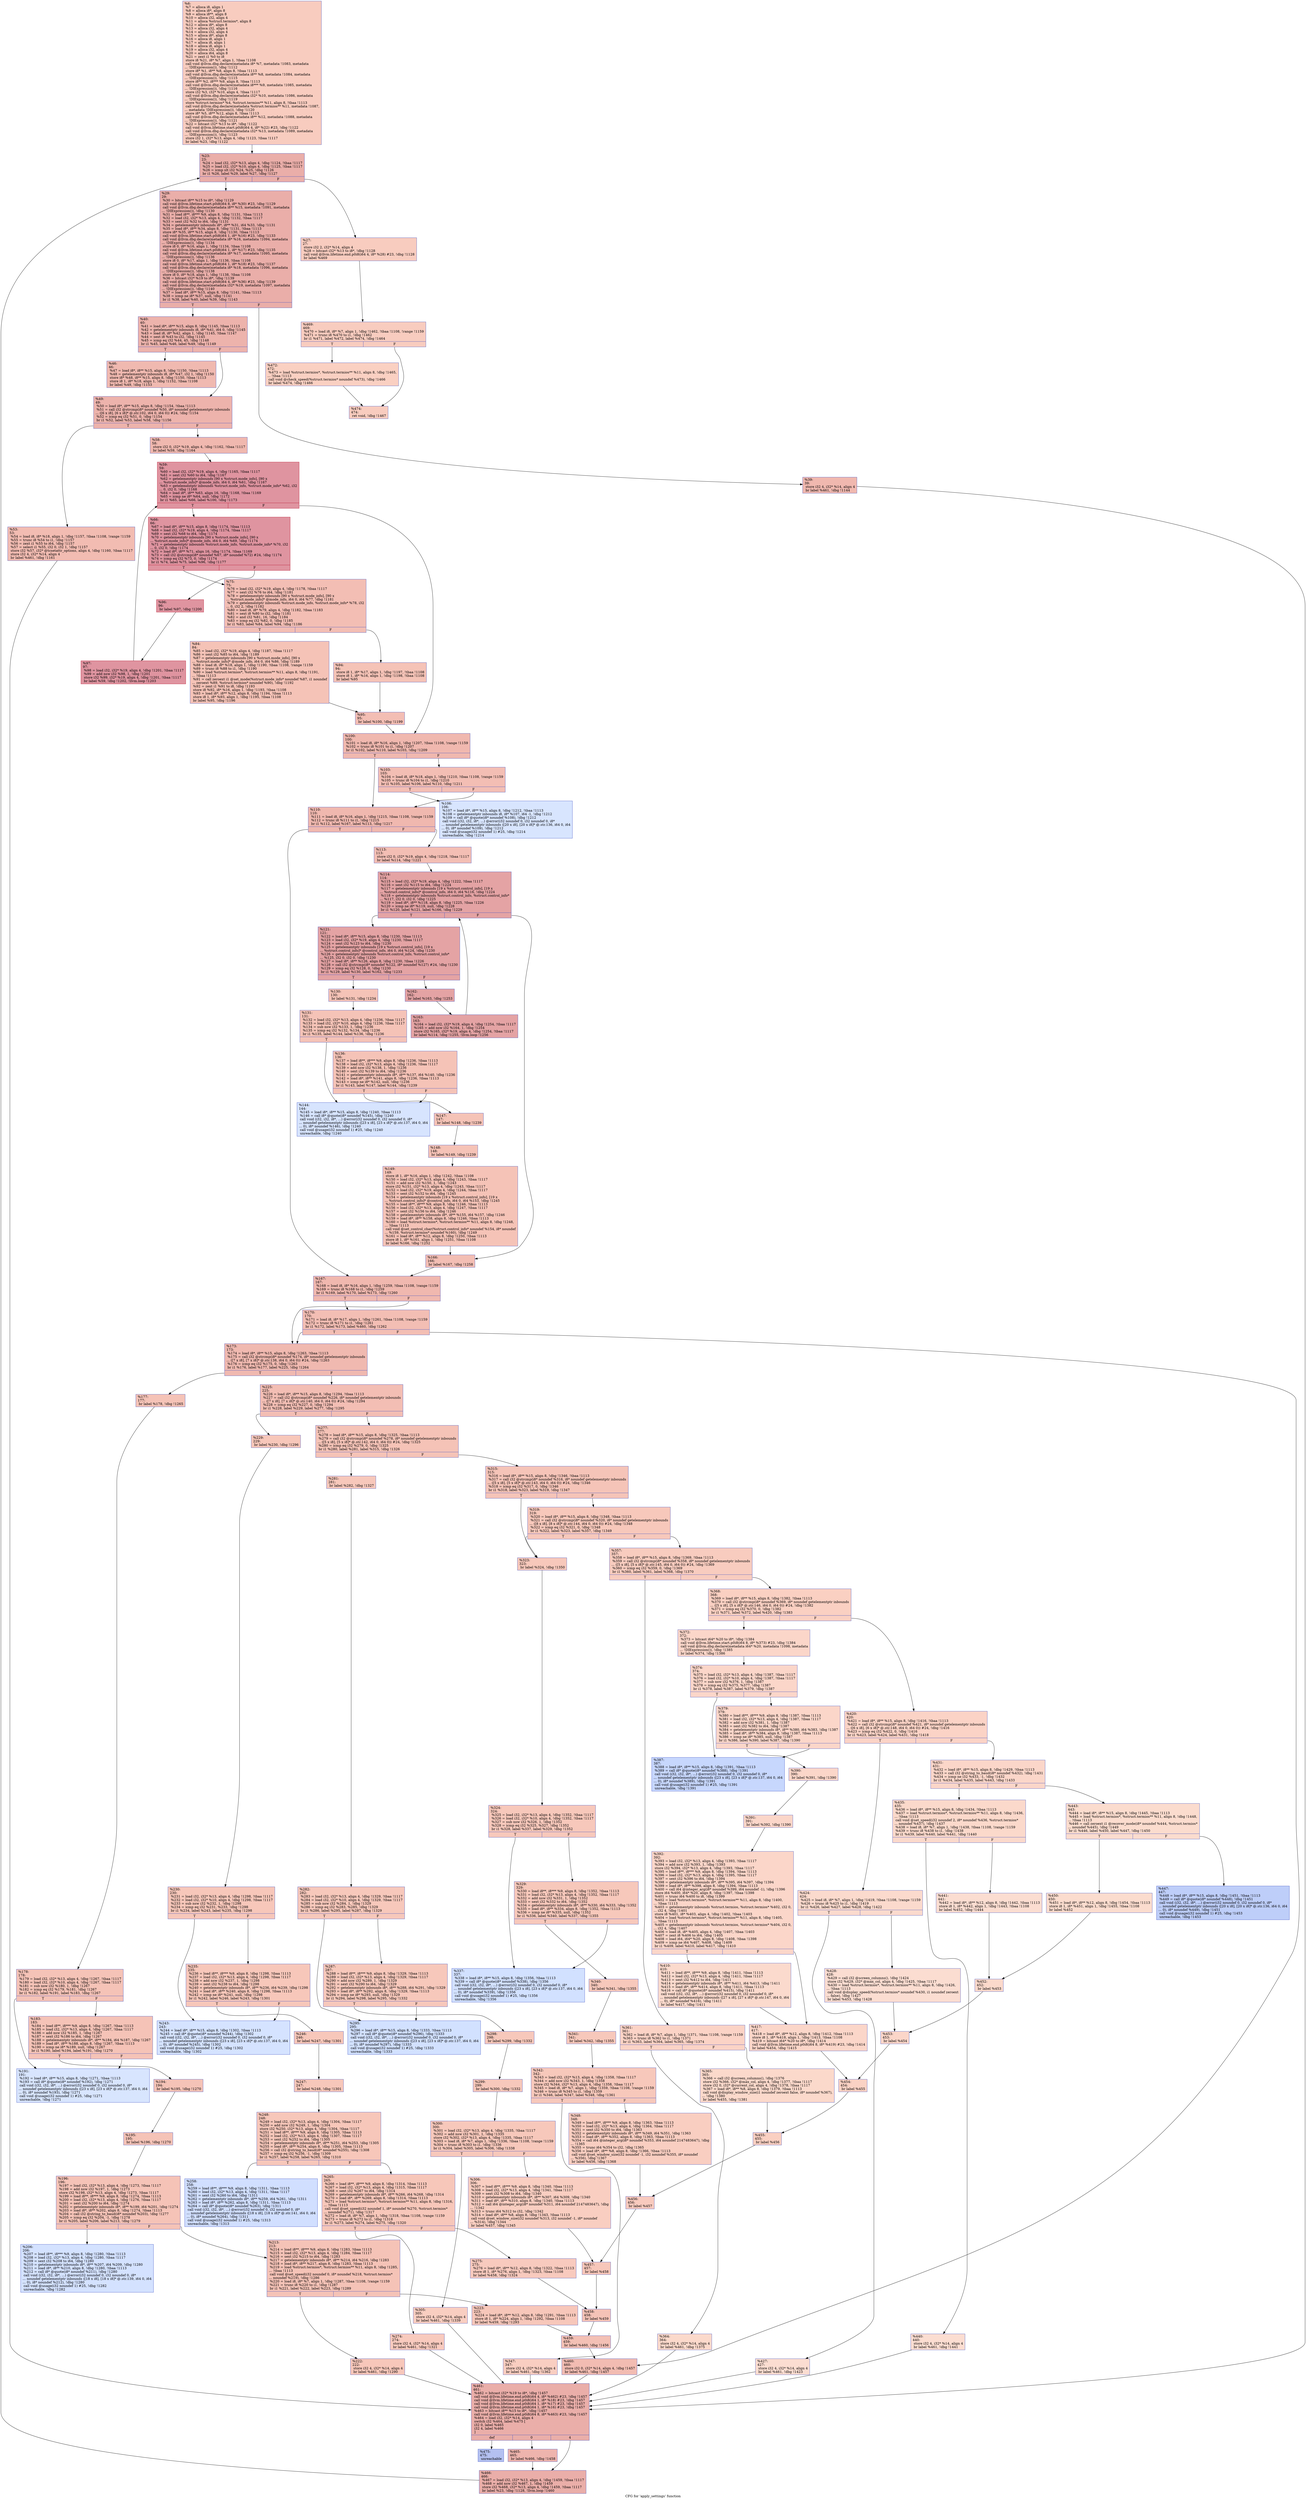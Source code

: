 digraph "CFG for 'apply_settings' function" {
	label="CFG for 'apply_settings' function";

	Node0x1651190 [shape=record,color="#3d50c3ff", style=filled, fillcolor="#f08b6e70",label="{%6:\l  %7 = alloca i8, align 1\l  %8 = alloca i8*, align 8\l  %9 = alloca i8**, align 8\l  %10 = alloca i32, align 4\l  %11 = alloca %struct.termios*, align 8\l  %12 = alloca i8*, align 8\l  %13 = alloca i32, align 4\l  %14 = alloca i32, align 4\l  %15 = alloca i8*, align 8\l  %16 = alloca i8, align 1\l  %17 = alloca i8, align 1\l  %18 = alloca i8, align 1\l  %19 = alloca i32, align 4\l  %20 = alloca i64, align 8\l  %21 = zext i1 %0 to i8\l  store i8 %21, i8* %7, align 1, !tbaa !1108\l  call void @llvm.dbg.declare(metadata i8* %7, metadata !1083, metadata\l... !DIExpression()), !dbg !1112\l  store i8* %1, i8** %8, align 8, !tbaa !1113\l  call void @llvm.dbg.declare(metadata i8** %8, metadata !1084, metadata\l... !DIExpression()), !dbg !1115\l  store i8** %2, i8*** %9, align 8, !tbaa !1113\l  call void @llvm.dbg.declare(metadata i8*** %9, metadata !1085, metadata\l... !DIExpression()), !dbg !1116\l  store i32 %3, i32* %10, align 4, !tbaa !1117\l  call void @llvm.dbg.declare(metadata i32* %10, metadata !1086, metadata\l... !DIExpression()), !dbg !1119\l  store %struct.termios* %4, %struct.termios** %11, align 8, !tbaa !1113\l  call void @llvm.dbg.declare(metadata %struct.termios** %11, metadata !1087,\l... metadata !DIExpression()), !dbg !1120\l  store i8* %5, i8** %12, align 8, !tbaa !1113\l  call void @llvm.dbg.declare(metadata i8** %12, metadata !1088, metadata\l... !DIExpression()), !dbg !1121\l  %22 = bitcast i32* %13 to i8*, !dbg !1122\l  call void @llvm.lifetime.start.p0i8(i64 4, i8* %22) #23, !dbg !1122\l  call void @llvm.dbg.declare(metadata i32* %13, metadata !1089, metadata\l... !DIExpression()), !dbg !1123\l  store i32 1, i32* %13, align 4, !dbg !1123, !tbaa !1117\l  br label %23, !dbg !1122\l}"];
	Node0x1651190 -> Node0x1635da0;
	Node0x1635da0 [shape=record,color="#3d50c3ff", style=filled, fillcolor="#d0473d70",label="{%23:\l23:                                               \l  %24 = load i32, i32* %13, align 4, !dbg !1124, !tbaa !1117\l  %25 = load i32, i32* %10, align 4, !dbg !1125, !tbaa !1117\l  %26 = icmp slt i32 %24, %25, !dbg !1126\l  br i1 %26, label %29, label %27, !dbg !1127\l|{<s0>T|<s1>F}}"];
	Node0x1635da0:s0 -> Node0x1635e40;
	Node0x1635da0:s1 -> Node0x1635df0;
	Node0x1635df0 [shape=record,color="#3d50c3ff", style=filled, fillcolor="#f08b6e70",label="{%27:\l27:                                               \l  store i32 2, i32* %14, align 4\l  %28 = bitcast i32* %13 to i8*, !dbg !1128\l  call void @llvm.lifetime.end.p0i8(i64 4, i8* %28) #23, !dbg !1128\l  br label %469\l}"];
	Node0x1635df0 -> Node0x1656600;
	Node0x1635e40 [shape=record,color="#3d50c3ff", style=filled, fillcolor="#d0473d70",label="{%29:\l29:                                               \l  %30 = bitcast i8** %15 to i8*, !dbg !1129\l  call void @llvm.lifetime.start.p0i8(i64 8, i8* %30) #23, !dbg !1129\l  call void @llvm.dbg.declare(metadata i8** %15, metadata !1091, metadata\l... !DIExpression()), !dbg !1130\l  %31 = load i8**, i8*** %9, align 8, !dbg !1131, !tbaa !1113\l  %32 = load i32, i32* %13, align 4, !dbg !1132, !tbaa !1117\l  %33 = sext i32 %32 to i64, !dbg !1131\l  %34 = getelementptr inbounds i8*, i8** %31, i64 %33, !dbg !1131\l  %35 = load i8*, i8** %34, align 8, !dbg !1131, !tbaa !1113\l  store i8* %35, i8** %15, align 8, !dbg !1130, !tbaa !1113\l  call void @llvm.lifetime.start.p0i8(i64 1, i8* %16) #23, !dbg !1133\l  call void @llvm.dbg.declare(metadata i8* %16, metadata !1094, metadata\l... !DIExpression()), !dbg !1134\l  store i8 0, i8* %16, align 1, !dbg !1134, !tbaa !1108\l  call void @llvm.lifetime.start.p0i8(i64 1, i8* %17) #23, !dbg !1135\l  call void @llvm.dbg.declare(metadata i8* %17, metadata !1095, metadata\l... !DIExpression()), !dbg !1136\l  store i8 0, i8* %17, align 1, !dbg !1136, !tbaa !1108\l  call void @llvm.lifetime.start.p0i8(i64 1, i8* %18) #23, !dbg !1137\l  call void @llvm.dbg.declare(metadata i8* %18, metadata !1096, metadata\l... !DIExpression()), !dbg !1138\l  store i8 0, i8* %18, align 1, !dbg !1138, !tbaa !1108\l  %36 = bitcast i32* %19 to i8*, !dbg !1139\l  call void @llvm.lifetime.start.p0i8(i64 4, i8* %36) #23, !dbg !1139\l  call void @llvm.dbg.declare(metadata i32* %19, metadata !1097, metadata\l... !DIExpression()), !dbg !1140\l  %37 = load i8*, i8** %15, align 8, !dbg !1141, !tbaa !1113\l  %38 = icmp ne i8* %37, null, !dbg !1141\l  br i1 %38, label %40, label %39, !dbg !1143\l|{<s0>T|<s1>F}}"];
	Node0x1635e40:s0 -> Node0x1635ee0;
	Node0x1635e40:s1 -> Node0x1635e90;
	Node0x1635e90 [shape=record,color="#3d50c3ff", style=filled, fillcolor="#dc5d4a70",label="{%39:\l39:                                               \l  store i32 4, i32* %14, align 4\l  br label %461, !dbg !1144\l}"];
	Node0x1635e90 -> Node0x1656510;
	Node0x1635ee0 [shape=record,color="#3d50c3ff", style=filled, fillcolor="#d6524470",label="{%40:\l40:                                               \l  %41 = load i8*, i8** %15, align 8, !dbg !1145, !tbaa !1113\l  %42 = getelementptr inbounds i8, i8* %41, i64 0, !dbg !1145\l  %43 = load i8, i8* %42, align 1, !dbg !1145, !tbaa !1147\l  %44 = sext i8 %43 to i32, !dbg !1145\l  %45 = icmp eq i32 %44, 45, !dbg !1148\l  br i1 %45, label %46, label %49, !dbg !1149\l|{<s0>T|<s1>F}}"];
	Node0x1635ee0:s0 -> Node0x1635f30;
	Node0x1635ee0:s1 -> Node0x1635f80;
	Node0x1635f30 [shape=record,color="#3d50c3ff", style=filled, fillcolor="#de614d70",label="{%46:\l46:                                               \l  %47 = load i8*, i8** %15, align 8, !dbg !1150, !tbaa !1113\l  %48 = getelementptr inbounds i8, i8* %47, i32 1, !dbg !1150\l  store i8* %48, i8** %15, align 8, !dbg !1150, !tbaa !1113\l  store i8 1, i8* %18, align 1, !dbg !1152, !tbaa !1108\l  br label %49, !dbg !1153\l}"];
	Node0x1635f30 -> Node0x1635f80;
	Node0x1635f80 [shape=record,color="#3d50c3ff", style=filled, fillcolor="#d6524470",label="{%49:\l49:                                               \l  %50 = load i8*, i8** %15, align 8, !dbg !1154, !tbaa !1113\l  %51 = call i32 @strcmp(i8* noundef %50, i8* noundef getelementptr inbounds\l... ([6 x i8], [6 x i8]* @.str.102, i64 0, i64 0)) #24, !dbg !1154\l  %52 = icmp eq i32 %51, 0, !dbg !1154\l  br i1 %52, label %53, label %58, !dbg !1156\l|{<s0>T|<s1>F}}"];
	Node0x1635f80:s0 -> Node0x1635fd0;
	Node0x1635f80:s1 -> Node0x1636020;
	Node0x1635fd0 [shape=record,color="#3d50c3ff", style=filled, fillcolor="#e1675170",label="{%53:\l53:                                               \l  %54 = load i8, i8* %18, align 1, !dbg !1157, !tbaa !1108, !range !1159\l  %55 = trunc i8 %54 to i1, !dbg !1157\l  %56 = zext i1 %55 to i64, !dbg !1157\l  %57 = select i1 %55, i32 0, i32 1, !dbg !1157\l  store i32 %57, i32* @tcsetattr_options, align 4, !dbg !1160, !tbaa !1117\l  store i32 4, i32* %14, align 4\l  br label %461, !dbg !1161\l}"];
	Node0x1635fd0 -> Node0x1656510;
	Node0x1636020 [shape=record,color="#3d50c3ff", style=filled, fillcolor="#dc5d4a70",label="{%58:\l58:                                               \l  store i32 0, i32* %19, align 4, !dbg !1162, !tbaa !1117\l  br label %59, !dbg !1164\l}"];
	Node0x1636020 -> Node0x1636070;
	Node0x1636070 [shape=record,color="#b70d28ff", style=filled, fillcolor="#b70d2870",label="{%59:\l59:                                               \l  %60 = load i32, i32* %19, align 4, !dbg !1165, !tbaa !1117\l  %61 = sext i32 %60 to i64, !dbg !1167\l  %62 = getelementptr inbounds [90 x %struct.mode_info], [90 x\l... %struct.mode_info]* @mode_info, i64 0, i64 %61, !dbg !1167\l  %63 = getelementptr inbounds %struct.mode_info, %struct.mode_info* %62, i32\l... 0, i32 0, !dbg !1168\l  %64 = load i8*, i8** %63, align 16, !dbg !1168, !tbaa !1169\l  %65 = icmp ne i8* %64, null, !dbg !1172\l  br i1 %65, label %66, label %100, !dbg !1173\l|{<s0>T|<s1>F}}"];
	Node0x1636070:s0 -> Node0x16360c0;
	Node0x1636070:s1 -> Node0x16362f0;
	Node0x16360c0 [shape=record,color="#b70d28ff", style=filled, fillcolor="#b70d2870",label="{%66:\l66:                                               \l  %67 = load i8*, i8** %15, align 8, !dbg !1174, !tbaa !1113\l  %68 = load i32, i32* %19, align 4, !dbg !1174, !tbaa !1117\l  %69 = sext i32 %68 to i64, !dbg !1174\l  %70 = getelementptr inbounds [90 x %struct.mode_info], [90 x\l... %struct.mode_info]* @mode_info, i64 0, i64 %69, !dbg !1174\l  %71 = getelementptr inbounds %struct.mode_info, %struct.mode_info* %70, i32\l... 0, i32 0, !dbg !1174\l  %72 = load i8*, i8** %71, align 16, !dbg !1174, !tbaa !1169\l  %73 = call i32 @strcmp(i8* noundef %67, i8* noundef %72) #24, !dbg !1174\l  %74 = icmp eq i32 %73, 0, !dbg !1174\l  br i1 %74, label %75, label %96, !dbg !1177\l|{<s0>T|<s1>F}}"];
	Node0x16360c0:s0 -> Node0x1636110;
	Node0x16360c0:s1 -> Node0x1636250;
	Node0x1636110 [shape=record,color="#3d50c3ff", style=filled, fillcolor="#e36c5570",label="{%75:\l75:                                               \l  %76 = load i32, i32* %19, align 4, !dbg !1178, !tbaa !1117\l  %77 = sext i32 %76 to i64, !dbg !1181\l  %78 = getelementptr inbounds [90 x %struct.mode_info], [90 x\l... %struct.mode_info]* @mode_info, i64 0, i64 %77, !dbg !1181\l  %79 = getelementptr inbounds %struct.mode_info, %struct.mode_info* %78, i32\l... 0, i32 2, !dbg !1182\l  %80 = load i8, i8* %79, align 4, !dbg !1182, !tbaa !1183\l  %81 = sext i8 %80 to i32, !dbg !1181\l  %82 = and i32 %81, 16, !dbg !1184\l  %83 = icmp eq i32 %82, 0, !dbg !1185\l  br i1 %83, label %84, label %94, !dbg !1186\l|{<s0>T|<s1>F}}"];
	Node0x1636110:s0 -> Node0x1636160;
	Node0x1636110:s1 -> Node0x16361b0;
	Node0x1636160 [shape=record,color="#3d50c3ff", style=filled, fillcolor="#e8765c70",label="{%84:\l84:                                               \l  %85 = load i32, i32* %19, align 4, !dbg !1187, !tbaa !1117\l  %86 = sext i32 %85 to i64, !dbg !1189\l  %87 = getelementptr inbounds [90 x %struct.mode_info], [90 x\l... %struct.mode_info]* @mode_info, i64 0, i64 %86, !dbg !1189\l  %88 = load i8, i8* %18, align 1, !dbg !1190, !tbaa !1108, !range !1159\l  %89 = trunc i8 %88 to i1, !dbg !1190\l  %90 = load %struct.termios*, %struct.termios** %11, align 8, !dbg !1191,\l... !tbaa !1113\l  %91 = call zeroext i1 @set_mode(%struct.mode_info* noundef %87, i1 noundef\l... zeroext %89, %struct.termios* noundef %90), !dbg !1192\l  %92 = zext i1 %91 to i8, !dbg !1193\l  store i8 %92, i8* %16, align 1, !dbg !1193, !tbaa !1108\l  %93 = load i8*, i8** %12, align 8, !dbg !1194, !tbaa !1113\l  store i8 1, i8* %93, align 1, !dbg !1195, !tbaa !1108\l  br label %95, !dbg !1196\l}"];
	Node0x1636160 -> Node0x1636200;
	Node0x16361b0 [shape=record,color="#3d50c3ff", style=filled, fillcolor="#e8765c70",label="{%94:\l94:                                               \l  store i8 1, i8* %17, align 1, !dbg !1197, !tbaa !1108\l  store i8 1, i8* %16, align 1, !dbg !1198, !tbaa !1108\l  br label %95\l}"];
	Node0x16361b0 -> Node0x1636200;
	Node0x1636200 [shape=record,color="#3d50c3ff", style=filled, fillcolor="#e36c5570",label="{%95:\l95:                                               \l  br label %100, !dbg !1199\l}"];
	Node0x1636200 -> Node0x16362f0;
	Node0x1636250 [shape=record,color="#b70d28ff", style=filled, fillcolor="#b70d2870",label="{%96:\l96:                                               \l  br label %97, !dbg !1200\l}"];
	Node0x1636250 -> Node0x16362a0;
	Node0x16362a0 [shape=record,color="#b70d28ff", style=filled, fillcolor="#b70d2870",label="{%97:\l97:                                               \l  %98 = load i32, i32* %19, align 4, !dbg !1201, !tbaa !1117\l  %99 = add nsw i32 %98, 1, !dbg !1201\l  store i32 %99, i32* %19, align 4, !dbg !1201, !tbaa !1117\l  br label %59, !dbg !1202, !llvm.loop !1203\l}"];
	Node0x16362a0 -> Node0x1636070;
	Node0x16362f0 [shape=record,color="#3d50c3ff", style=filled, fillcolor="#dc5d4a70",label="{%100:\l100:                                              \l  %101 = load i8, i8* %16, align 1, !dbg !1207, !tbaa !1108, !range !1159\l  %102 = trunc i8 %101 to i1, !dbg !1207\l  br i1 %102, label %110, label %103, !dbg !1209\l|{<s0>T|<s1>F}}"];
	Node0x16362f0:s0 -> Node0x16363e0;
	Node0x16362f0:s1 -> Node0x1636340;
	Node0x1636340 [shape=record,color="#3d50c3ff", style=filled, fillcolor="#e36c5570",label="{%103:\l103:                                              \l  %104 = load i8, i8* %18, align 1, !dbg !1210, !tbaa !1108, !range !1159\l  %105 = trunc i8 %104 to i1, !dbg !1210\l  br i1 %105, label %106, label %110, !dbg !1211\l|{<s0>T|<s1>F}}"];
	Node0x1636340:s0 -> Node0x1636390;
	Node0x1636340:s1 -> Node0x16363e0;
	Node0x1636390 [shape=record,color="#3d50c3ff", style=filled, fillcolor="#a7c5fe70",label="{%106:\l106:                                              \l  %107 = load i8*, i8** %15, align 8, !dbg !1212, !tbaa !1113\l  %108 = getelementptr inbounds i8, i8* %107, i64 -1, !dbg !1212\l  %109 = call i8* @quote(i8* noundef %108), !dbg !1212\l  call void (i32, i32, i8*, ...) @error(i32 noundef 0, i32 noundef 0, i8*\l... noundef getelementptr inbounds ([20 x i8], [20 x i8]* @.str.136, i64 0, i64\l... 0), i8* noundef %109), !dbg !1212\l  call void @usage(i32 noundef 1) #25, !dbg !1214\l  unreachable, !dbg !1214\l}"];
	Node0x16363e0 [shape=record,color="#3d50c3ff", style=filled, fillcolor="#dc5d4a70",label="{%110:\l110:                                              \l  %111 = load i8, i8* %16, align 1, !dbg !1215, !tbaa !1108, !range !1159\l  %112 = trunc i8 %111 to i1, !dbg !1215\l  br i1 %112, label %167, label %113, !dbg !1217\l|{<s0>T|<s1>F}}"];
	Node0x16363e0:s0 -> Node0x1636840;
	Node0x16363e0:s1 -> Node0x1636430;
	Node0x1636430 [shape=record,color="#3d50c3ff", style=filled, fillcolor="#e36c5570",label="{%113:\l113:                                              \l  store i32 0, i32* %19, align 4, !dbg !1218, !tbaa !1117\l  br label %114, !dbg !1221\l}"];
	Node0x1636430 -> Node0x1636480;
	Node0x1636480 [shape=record,color="#3d50c3ff", style=filled, fillcolor="#c32e3170",label="{%114:\l114:                                              \l  %115 = load i32, i32* %19, align 4, !dbg !1222, !tbaa !1117\l  %116 = sext i32 %115 to i64, !dbg !1224\l  %117 = getelementptr inbounds [19 x %struct.control_info], [19 x\l... %struct.control_info]* @control_info, i64 0, i64 %116, !dbg !1224\l  %118 = getelementptr inbounds %struct.control_info, %struct.control_info*\l... %117, i32 0, i32 0, !dbg !1225\l  %119 = load i8*, i8** %118, align 8, !dbg !1225, !tbaa !1226\l  %120 = icmp ne i8* %119, null, !dbg !1228\l  br i1 %120, label %121, label %166, !dbg !1229\l|{<s0>T|<s1>F}}"];
	Node0x1636480:s0 -> Node0x16364d0;
	Node0x1636480:s1 -> Node0x16367f0;
	Node0x16364d0 [shape=record,color="#3d50c3ff", style=filled, fillcolor="#c32e3170",label="{%121:\l121:                                              \l  %122 = load i8*, i8** %15, align 8, !dbg !1230, !tbaa !1113\l  %123 = load i32, i32* %19, align 4, !dbg !1230, !tbaa !1117\l  %124 = sext i32 %123 to i64, !dbg !1230\l  %125 = getelementptr inbounds [19 x %struct.control_info], [19 x\l... %struct.control_info]* @control_info, i64 0, i64 %124, !dbg !1230\l  %126 = getelementptr inbounds %struct.control_info, %struct.control_info*\l... %125, i32 0, i32 0, !dbg !1230\l  %127 = load i8*, i8** %126, align 8, !dbg !1230, !tbaa !1226\l  %128 = call i32 @strcmp(i8* noundef %122, i8* noundef %127) #24, !dbg !1230\l  %129 = icmp eq i32 %128, 0, !dbg !1230\l  br i1 %129, label %130, label %162, !dbg !1233\l|{<s0>T|<s1>F}}"];
	Node0x16364d0:s0 -> Node0x1636520;
	Node0x16364d0:s1 -> Node0x1636750;
	Node0x1636520 [shape=record,color="#3d50c3ff", style=filled, fillcolor="#e8765c70",label="{%130:\l130:                                              \l  br label %131, !dbg !1234\l}"];
	Node0x1636520 -> Node0x1636570;
	Node0x1636570 [shape=record,color="#3d50c3ff", style=filled, fillcolor="#e8765c70",label="{%131:\l131:                                              \l  %132 = load i32, i32* %13, align 4, !dbg !1236, !tbaa !1117\l  %133 = load i32, i32* %10, align 4, !dbg !1236, !tbaa !1117\l  %134 = sub nsw i32 %133, 1, !dbg !1236\l  %135 = icmp eq i32 %132, %134, !dbg !1236\l  br i1 %135, label %144, label %136, !dbg !1236\l|{<s0>T|<s1>F}}"];
	Node0x1636570:s0 -> Node0x1636610;
	Node0x1636570:s1 -> Node0x16365c0;
	Node0x16365c0 [shape=record,color="#3d50c3ff", style=filled, fillcolor="#e8765c70",label="{%136:\l136:                                              \l  %137 = load i8**, i8*** %9, align 8, !dbg !1236, !tbaa !1113\l  %138 = load i32, i32* %13, align 4, !dbg !1236, !tbaa !1117\l  %139 = add nsw i32 %138, 1, !dbg !1236\l  %140 = sext i32 %139 to i64, !dbg !1236\l  %141 = getelementptr inbounds i8*, i8** %137, i64 %140, !dbg !1236\l  %142 = load i8*, i8** %141, align 8, !dbg !1236, !tbaa !1113\l  %143 = icmp ne i8* %142, null, !dbg !1236\l  br i1 %143, label %147, label %144, !dbg !1239\l|{<s0>T|<s1>F}}"];
	Node0x16365c0:s0 -> Node0x1636660;
	Node0x16365c0:s1 -> Node0x1636610;
	Node0x1636610 [shape=record,color="#3d50c3ff", style=filled, fillcolor="#a5c3fe70",label="{%144:\l144:                                              \l  %145 = load i8*, i8** %15, align 8, !dbg !1240, !tbaa !1113\l  %146 = call i8* @quote(i8* noundef %145), !dbg !1240\l  call void (i32, i32, i8*, ...) @error(i32 noundef 0, i32 noundef 0, i8*\l... noundef getelementptr inbounds ([23 x i8], [23 x i8]* @.str.137, i64 0, i64\l... 0), i8* noundef %146), !dbg !1240\l  call void @usage(i32 noundef 1) #25, !dbg !1240\l  unreachable, !dbg !1240\l}"];
	Node0x1636660 [shape=record,color="#3d50c3ff", style=filled, fillcolor="#e8765c70",label="{%147:\l147:                                              \l  br label %148, !dbg !1239\l}"];
	Node0x1636660 -> Node0x16366b0;
	Node0x16366b0 [shape=record,color="#3d50c3ff", style=filled, fillcolor="#e8765c70",label="{%148:\l148:                                              \l  br label %149, !dbg !1239\l}"];
	Node0x16366b0 -> Node0x1636700;
	Node0x1636700 [shape=record,color="#3d50c3ff", style=filled, fillcolor="#e8765c70",label="{%149:\l149:                                              \l  store i8 1, i8* %16, align 1, !dbg !1242, !tbaa !1108\l  %150 = load i32, i32* %13, align 4, !dbg !1243, !tbaa !1117\l  %151 = add nsw i32 %150, 1, !dbg !1243\l  store i32 %151, i32* %13, align 4, !dbg !1243, !tbaa !1117\l  %152 = load i32, i32* %19, align 4, !dbg !1244, !tbaa !1117\l  %153 = sext i32 %152 to i64, !dbg !1245\l  %154 = getelementptr inbounds [19 x %struct.control_info], [19 x\l... %struct.control_info]* @control_info, i64 0, i64 %153, !dbg !1245\l  %155 = load i8**, i8*** %9, align 8, !dbg !1246, !tbaa !1113\l  %156 = load i32, i32* %13, align 4, !dbg !1247, !tbaa !1117\l  %157 = sext i32 %156 to i64, !dbg !1246\l  %158 = getelementptr inbounds i8*, i8** %155, i64 %157, !dbg !1246\l  %159 = load i8*, i8** %158, align 8, !dbg !1246, !tbaa !1113\l  %160 = load %struct.termios*, %struct.termios** %11, align 8, !dbg !1248,\l... !tbaa !1113\l  call void @set_control_char(%struct.control_info* noundef %154, i8* noundef\l... %159, %struct.termios* noundef %160), !dbg !1249\l  %161 = load i8*, i8** %12, align 8, !dbg !1250, !tbaa !1113\l  store i8 1, i8* %161, align 1, !dbg !1251, !tbaa !1108\l  br label %166, !dbg !1252\l}"];
	Node0x1636700 -> Node0x16367f0;
	Node0x1636750 [shape=record,color="#3d50c3ff", style=filled, fillcolor="#c32e3170",label="{%162:\l162:                                              \l  br label %163, !dbg !1253\l}"];
	Node0x1636750 -> Node0x16367a0;
	Node0x16367a0 [shape=record,color="#3d50c3ff", style=filled, fillcolor="#c32e3170",label="{%163:\l163:                                              \l  %164 = load i32, i32* %19, align 4, !dbg !1254, !tbaa !1117\l  %165 = add nsw i32 %164, 1, !dbg !1254\l  store i32 %165, i32* %19, align 4, !dbg !1254, !tbaa !1117\l  br label %114, !dbg !1255, !llvm.loop !1256\l}"];
	Node0x16367a0 -> Node0x1636480;
	Node0x16367f0 [shape=record,color="#3d50c3ff", style=filled, fillcolor="#e36c5570",label="{%166:\l166:                                              \l  br label %167, !dbg !1258\l}"];
	Node0x16367f0 -> Node0x1636840;
	Node0x1636840 [shape=record,color="#3d50c3ff", style=filled, fillcolor="#dc5d4a70",label="{%167:\l167:                                              \l  %168 = load i8, i8* %16, align 1, !dbg !1259, !tbaa !1108, !range !1159\l  %169 = trunc i8 %168 to i1, !dbg !1259\l  br i1 %169, label %170, label %173, !dbg !1260\l|{<s0>T|<s1>F}}"];
	Node0x1636840:s0 -> Node0x1636890;
	Node0x1636840:s1 -> Node0x16368e0;
	Node0x1636890 [shape=record,color="#3d50c3ff", style=filled, fillcolor="#e36c5570",label="{%170:\l170:                                              \l  %171 = load i8, i8* %17, align 1, !dbg !1261, !tbaa !1108, !range !1159\l  %172 = trunc i8 %171 to i1, !dbg !1261\l  br i1 %172, label %173, label %460, !dbg !1262\l|{<s0>T|<s1>F}}"];
	Node0x1636890:s0 -> Node0x16368e0;
	Node0x1636890:s1 -> Node0x16564c0;
	Node0x16368e0 [shape=record,color="#3d50c3ff", style=filled, fillcolor="#de614d70",label="{%173:\l173:                                              \l  %174 = load i8*, i8** %15, align 8, !dbg !1263, !tbaa !1113\l  %175 = call i32 @strcmp(i8* noundef %174, i8* noundef getelementptr inbounds\l... ([7 x i8], [7 x i8]* @.str.138, i64 0, i64 0)) #24, !dbg !1263\l  %176 = icmp eq i32 %175, 0, !dbg !1263\l  br i1 %176, label %177, label %225, !dbg !1264\l|{<s0>T|<s1>F}}"];
	Node0x16368e0:s0 -> Node0x1636930;
	Node0x16368e0:s1 -> Node0x1636ca0;
	Node0x1636930 [shape=record,color="#3d50c3ff", style=filled, fillcolor="#e8765c70",label="{%177:\l177:                                              \l  br label %178, !dbg !1265\l}"];
	Node0x1636930 -> Node0x1636980;
	Node0x1636980 [shape=record,color="#3d50c3ff", style=filled, fillcolor="#e8765c70",label="{%178:\l178:                                              \l  %179 = load i32, i32* %13, align 4, !dbg !1267, !tbaa !1117\l  %180 = load i32, i32* %10, align 4, !dbg !1267, !tbaa !1117\l  %181 = sub nsw i32 %180, 1, !dbg !1267\l  %182 = icmp eq i32 %179, %181, !dbg !1267\l  br i1 %182, label %191, label %183, !dbg !1267\l|{<s0>T|<s1>F}}"];
	Node0x1636980:s0 -> Node0x1636a20;
	Node0x1636980:s1 -> Node0x16369d0;
	Node0x16369d0 [shape=record,color="#3d50c3ff", style=filled, fillcolor="#e8765c70",label="{%183:\l183:                                              \l  %184 = load i8**, i8*** %9, align 8, !dbg !1267, !tbaa !1113\l  %185 = load i32, i32* %13, align 4, !dbg !1267, !tbaa !1117\l  %186 = add nsw i32 %185, 1, !dbg !1267\l  %187 = sext i32 %186 to i64, !dbg !1267\l  %188 = getelementptr inbounds i8*, i8** %184, i64 %187, !dbg !1267\l  %189 = load i8*, i8** %188, align 8, !dbg !1267, !tbaa !1113\l  %190 = icmp ne i8* %189, null, !dbg !1267\l  br i1 %190, label %194, label %191, !dbg !1270\l|{<s0>T|<s1>F}}"];
	Node0x16369d0:s0 -> Node0x1636a70;
	Node0x16369d0:s1 -> Node0x1636a20;
	Node0x1636a20 [shape=record,color="#3d50c3ff", style=filled, fillcolor="#a7c5fe70",label="{%191:\l191:                                              \l  %192 = load i8*, i8** %15, align 8, !dbg !1271, !tbaa !1113\l  %193 = call i8* @quote(i8* noundef %192), !dbg !1271\l  call void (i32, i32, i8*, ...) @error(i32 noundef 0, i32 noundef 0, i8*\l... noundef getelementptr inbounds ([23 x i8], [23 x i8]* @.str.137, i64 0, i64\l... 0), i8* noundef %193), !dbg !1271\l  call void @usage(i32 noundef 1) #25, !dbg !1271\l  unreachable, !dbg !1271\l}"];
	Node0x1636a70 [shape=record,color="#3d50c3ff", style=filled, fillcolor="#e8765c70",label="{%194:\l194:                                              \l  br label %195, !dbg !1270\l}"];
	Node0x1636a70 -> Node0x1636ac0;
	Node0x1636ac0 [shape=record,color="#3d50c3ff", style=filled, fillcolor="#e8765c70",label="{%195:\l195:                                              \l  br label %196, !dbg !1270\l}"];
	Node0x1636ac0 -> Node0x1636b10;
	Node0x1636b10 [shape=record,color="#3d50c3ff", style=filled, fillcolor="#e8765c70",label="{%196:\l196:                                              \l  %197 = load i32, i32* %13, align 4, !dbg !1273, !tbaa !1117\l  %198 = add nsw i32 %197, 1, !dbg !1273\l  store i32 %198, i32* %13, align 4, !dbg !1273, !tbaa !1117\l  %199 = load i8**, i8*** %9, align 8, !dbg !1274, !tbaa !1113\l  %200 = load i32, i32* %13, align 4, !dbg !1276, !tbaa !1117\l  %201 = sext i32 %200 to i64, !dbg !1274\l  %202 = getelementptr inbounds i8*, i8** %199, i64 %201, !dbg !1274\l  %203 = load i8*, i8** %202, align 8, !dbg !1274, !tbaa !1113\l  %204 = call i32 @string_to_baud(i8* noundef %203), !dbg !1277\l  %205 = icmp eq i32 %204, -1, !dbg !1278\l  br i1 %205, label %206, label %213, !dbg !1279\l|{<s0>T|<s1>F}}"];
	Node0x1636b10:s0 -> Node0x1636b60;
	Node0x1636b10:s1 -> Node0x1636bb0;
	Node0x1636b60 [shape=record,color="#3d50c3ff", style=filled, fillcolor="#9ebeff70",label="{%206:\l206:                                              \l  %207 = load i8**, i8*** %9, align 8, !dbg !1280, !tbaa !1113\l  %208 = load i32, i32* %13, align 4, !dbg !1280, !tbaa !1117\l  %209 = sext i32 %208 to i64, !dbg !1280\l  %210 = getelementptr inbounds i8*, i8** %207, i64 %209, !dbg !1280\l  %211 = load i8*, i8** %210, align 8, !dbg !1280, !tbaa !1113\l  %212 = call i8* @quote(i8* noundef %211), !dbg !1280\l  call void (i32, i32, i8*, ...) @error(i32 noundef 0, i32 noundef 0, i8*\l... noundef getelementptr inbounds ([18 x i8], [18 x i8]* @.str.139, i64 0, i64\l... 0), i8* noundef %212), !dbg !1280\l  call void @usage(i32 noundef 1) #25, !dbg !1282\l  unreachable, !dbg !1282\l}"];
	Node0x1636bb0 [shape=record,color="#3d50c3ff", style=filled, fillcolor="#e8765c70",label="{%213:\l213:                                              \l  %214 = load i8**, i8*** %9, align 8, !dbg !1283, !tbaa !1113\l  %215 = load i32, i32* %13, align 4, !dbg !1284, !tbaa !1117\l  %216 = sext i32 %215 to i64, !dbg !1283\l  %217 = getelementptr inbounds i8*, i8** %214, i64 %216, !dbg !1283\l  %218 = load i8*, i8** %217, align 8, !dbg !1283, !tbaa !1113\l  %219 = load %struct.termios*, %struct.termios** %11, align 8, !dbg !1285,\l... !tbaa !1113\l  call void @set_speed(i32 noundef 0, i8* noundef %218, %struct.termios*\l... noundef %219), !dbg !1286\l  %220 = load i8, i8* %7, align 1, !dbg !1287, !tbaa !1108, !range !1159\l  %221 = trunc i8 %220 to i1, !dbg !1287\l  br i1 %221, label %222, label %223, !dbg !1289\l|{<s0>T|<s1>F}}"];
	Node0x1636bb0:s0 -> Node0x1636c00;
	Node0x1636bb0:s1 -> Node0x1636c50;
	Node0x1636c00 [shape=record,color="#3d50c3ff", style=filled, fillcolor="#ec7f6370",label="{%222:\l222:                                              \l  store i32 4, i32* %14, align 4\l  br label %461, !dbg !1290\l}"];
	Node0x1636c00 -> Node0x1656510;
	Node0x1636c50 [shape=record,color="#3d50c3ff", style=filled, fillcolor="#ec7f6370",label="{%223:\l223:                                              \l  %224 = load i8*, i8** %12, align 8, !dbg !1291, !tbaa !1113\l  store i8 1, i8* %224, align 1, !dbg !1292, !tbaa !1108\l  br label %459, !dbg !1293\l}"];
	Node0x1636c50 -> Node0x1656470;
	Node0x1636ca0 [shape=record,color="#3d50c3ff", style=filled, fillcolor="#e36c5570",label="{%225:\l225:                                              \l  %226 = load i8*, i8** %15, align 8, !dbg !1294, !tbaa !1113\l  %227 = call i32 @strcmp(i8* noundef %226, i8* noundef getelementptr inbounds\l... ([7 x i8], [7 x i8]* @.str.140, i64 0, i64 0)) #24, !dbg !1294\l  %228 = icmp eq i32 %227, 0, !dbg !1294\l  br i1 %228, label %229, label %277, !dbg !1295\l|{<s0>T|<s1>F}}"];
	Node0x1636ca0:s0 -> Node0x1636cf0;
	Node0x1636ca0:s1 -> Node0x1637060;
	Node0x1636cf0 [shape=record,color="#3d50c3ff", style=filled, fillcolor="#ec7f6370",label="{%229:\l229:                                              \l  br label %230, !dbg !1296\l}"];
	Node0x1636cf0 -> Node0x1636d40;
	Node0x1636d40 [shape=record,color="#3d50c3ff", style=filled, fillcolor="#ec7f6370",label="{%230:\l230:                                              \l  %231 = load i32, i32* %13, align 4, !dbg !1298, !tbaa !1117\l  %232 = load i32, i32* %10, align 4, !dbg !1298, !tbaa !1117\l  %233 = sub nsw i32 %232, 1, !dbg !1298\l  %234 = icmp eq i32 %231, %233, !dbg !1298\l  br i1 %234, label %243, label %235, !dbg !1298\l|{<s0>T|<s1>F}}"];
	Node0x1636d40:s0 -> Node0x1636de0;
	Node0x1636d40:s1 -> Node0x1636d90;
	Node0x1636d90 [shape=record,color="#3d50c3ff", style=filled, fillcolor="#ec7f6370",label="{%235:\l235:                                              \l  %236 = load i8**, i8*** %9, align 8, !dbg !1298, !tbaa !1113\l  %237 = load i32, i32* %13, align 4, !dbg !1298, !tbaa !1117\l  %238 = add nsw i32 %237, 1, !dbg !1298\l  %239 = sext i32 %238 to i64, !dbg !1298\l  %240 = getelementptr inbounds i8*, i8** %236, i64 %239, !dbg !1298\l  %241 = load i8*, i8** %240, align 8, !dbg !1298, !tbaa !1113\l  %242 = icmp ne i8* %241, null, !dbg !1298\l  br i1 %242, label %246, label %243, !dbg !1301\l|{<s0>T|<s1>F}}"];
	Node0x1636d90:s0 -> Node0x1636e30;
	Node0x1636d90:s1 -> Node0x1636de0;
	Node0x1636de0 [shape=record,color="#3d50c3ff", style=filled, fillcolor="#a1c0ff70",label="{%243:\l243:                                              \l  %244 = load i8*, i8** %15, align 8, !dbg !1302, !tbaa !1113\l  %245 = call i8* @quote(i8* noundef %244), !dbg !1302\l  call void (i32, i32, i8*, ...) @error(i32 noundef 0, i32 noundef 0, i8*\l... noundef getelementptr inbounds ([23 x i8], [23 x i8]* @.str.137, i64 0, i64\l... 0), i8* noundef %245), !dbg !1302\l  call void @usage(i32 noundef 1) #25, !dbg !1302\l  unreachable, !dbg !1302\l}"];
	Node0x1636e30 [shape=record,color="#3d50c3ff", style=filled, fillcolor="#ec7f6370",label="{%246:\l246:                                              \l  br label %247, !dbg !1301\l}"];
	Node0x1636e30 -> Node0x1636e80;
	Node0x1636e80 [shape=record,color="#3d50c3ff", style=filled, fillcolor="#ec7f6370",label="{%247:\l247:                                              \l  br label %248, !dbg !1301\l}"];
	Node0x1636e80 -> Node0x1636ed0;
	Node0x1636ed0 [shape=record,color="#3d50c3ff", style=filled, fillcolor="#ec7f6370",label="{%248:\l248:                                              \l  %249 = load i32, i32* %13, align 4, !dbg !1304, !tbaa !1117\l  %250 = add nsw i32 %249, 1, !dbg !1304\l  store i32 %250, i32* %13, align 4, !dbg !1304, !tbaa !1117\l  %251 = load i8**, i8*** %9, align 8, !dbg !1305, !tbaa !1113\l  %252 = load i32, i32* %13, align 4, !dbg !1307, !tbaa !1117\l  %253 = sext i32 %252 to i64, !dbg !1305\l  %254 = getelementptr inbounds i8*, i8** %251, i64 %253, !dbg !1305\l  %255 = load i8*, i8** %254, align 8, !dbg !1305, !tbaa !1113\l  %256 = call i32 @string_to_baud(i8* noundef %255), !dbg !1308\l  %257 = icmp eq i32 %256, -1, !dbg !1309\l  br i1 %257, label %258, label %265, !dbg !1310\l|{<s0>T|<s1>F}}"];
	Node0x1636ed0:s0 -> Node0x1636f20;
	Node0x1636ed0:s1 -> Node0x1636f70;
	Node0x1636f20 [shape=record,color="#3d50c3ff", style=filled, fillcolor="#96b7ff70",label="{%258:\l258:                                              \l  %259 = load i8**, i8*** %9, align 8, !dbg !1311, !tbaa !1113\l  %260 = load i32, i32* %13, align 4, !dbg !1311, !tbaa !1117\l  %261 = sext i32 %260 to i64, !dbg !1311\l  %262 = getelementptr inbounds i8*, i8** %259, i64 %261, !dbg !1311\l  %263 = load i8*, i8** %262, align 8, !dbg !1311, !tbaa !1113\l  %264 = call i8* @quote(i8* noundef %263), !dbg !1311\l  call void (i32, i32, i8*, ...) @error(i32 noundef 0, i32 noundef 0, i8*\l... noundef getelementptr inbounds ([18 x i8], [18 x i8]* @.str.141, i64 0, i64\l... 0), i8* noundef %264), !dbg !1311\l  call void @usage(i32 noundef 1) #25, !dbg !1313\l  unreachable, !dbg !1313\l}"];
	Node0x1636f70 [shape=record,color="#3d50c3ff", style=filled, fillcolor="#ec7f6370",label="{%265:\l265:                                              \l  %266 = load i8**, i8*** %9, align 8, !dbg !1314, !tbaa !1113\l  %267 = load i32, i32* %13, align 4, !dbg !1315, !tbaa !1117\l  %268 = sext i32 %267 to i64, !dbg !1314\l  %269 = getelementptr inbounds i8*, i8** %266, i64 %268, !dbg !1314\l  %270 = load i8*, i8** %269, align 8, !dbg !1314, !tbaa !1113\l  %271 = load %struct.termios*, %struct.termios** %11, align 8, !dbg !1316,\l... !tbaa !1113\l  call void @set_speed(i32 noundef 1, i8* noundef %270, %struct.termios*\l... noundef %271), !dbg !1317\l  %272 = load i8, i8* %7, align 1, !dbg !1318, !tbaa !1108, !range !1159\l  %273 = trunc i8 %272 to i1, !dbg !1318\l  br i1 %273, label %274, label %275, !dbg !1320\l|{<s0>T|<s1>F}}"];
	Node0x1636f70:s0 -> Node0x1636fc0;
	Node0x1636f70:s1 -> Node0x1637010;
	Node0x1636fc0 [shape=record,color="#3d50c3ff", style=filled, fillcolor="#ef886b70",label="{%274:\l274:                                              \l  store i32 4, i32* %14, align 4\l  br label %461, !dbg !1321\l}"];
	Node0x1636fc0 -> Node0x1656510;
	Node0x1637010 [shape=record,color="#3d50c3ff", style=filled, fillcolor="#ef886b70",label="{%275:\l275:                                              \l  %276 = load i8*, i8** %12, align 8, !dbg !1322, !tbaa !1113\l  store i8 1, i8* %276, align 1, !dbg !1323, !tbaa !1108\l  br label %458, !dbg !1324\l}"];
	Node0x1637010 -> Node0x1656420;
	Node0x1637060 [shape=record,color="#3d50c3ff", style=filled, fillcolor="#e8765c70",label="{%277:\l277:                                              \l  %278 = load i8*, i8** %15, align 8, !dbg !1325, !tbaa !1113\l  %279 = call i32 @strcmp(i8* noundef %278, i8* noundef getelementptr inbounds\l... ([5 x i8], [5 x i8]* @.str.142, i64 0, i64 0)) #24, !dbg !1325\l  %280 = icmp eq i32 %279, 0, !dbg !1325\l  br i1 %280, label %281, label %315, !dbg !1326\l|{<s0>T|<s1>F}}"];
	Node0x1637060:s0 -> Node0x16370b0;
	Node0x1637060:s1 -> Node0x1637380;
	Node0x16370b0 [shape=record,color="#3d50c3ff", style=filled, fillcolor="#ed836670",label="{%281:\l281:                                              \l  br label %282, !dbg !1327\l}"];
	Node0x16370b0 -> Node0x1637100;
	Node0x1637100 [shape=record,color="#3d50c3ff", style=filled, fillcolor="#ed836670",label="{%282:\l282:                                              \l  %283 = load i32, i32* %13, align 4, !dbg !1329, !tbaa !1117\l  %284 = load i32, i32* %10, align 4, !dbg !1329, !tbaa !1117\l  %285 = sub nsw i32 %284, 1, !dbg !1329\l  %286 = icmp eq i32 %283, %285, !dbg !1329\l  br i1 %286, label %295, label %287, !dbg !1329\l|{<s0>T|<s1>F}}"];
	Node0x1637100:s0 -> Node0x16371a0;
	Node0x1637100:s1 -> Node0x1637150;
	Node0x1637150 [shape=record,color="#3d50c3ff", style=filled, fillcolor="#ed836670",label="{%287:\l287:                                              \l  %288 = load i8**, i8*** %9, align 8, !dbg !1329, !tbaa !1113\l  %289 = load i32, i32* %13, align 4, !dbg !1329, !tbaa !1117\l  %290 = add nsw i32 %289, 1, !dbg !1329\l  %291 = sext i32 %290 to i64, !dbg !1329\l  %292 = getelementptr inbounds i8*, i8** %288, i64 %291, !dbg !1329\l  %293 = load i8*, i8** %292, align 8, !dbg !1329, !tbaa !1113\l  %294 = icmp ne i8* %293, null, !dbg !1329\l  br i1 %294, label %298, label %295, !dbg !1332\l|{<s0>T|<s1>F}}"];
	Node0x1637150:s0 -> Node0x16371f0;
	Node0x1637150:s1 -> Node0x16371a0;
	Node0x16371a0 [shape=record,color="#3d50c3ff", style=filled, fillcolor="#9abbff70",label="{%295:\l295:                                              \l  %296 = load i8*, i8** %15, align 8, !dbg !1333, !tbaa !1113\l  %297 = call i8* @quote(i8* noundef %296), !dbg !1333\l  call void (i32, i32, i8*, ...) @error(i32 noundef 0, i32 noundef 0, i8*\l... noundef getelementptr inbounds ([23 x i8], [23 x i8]* @.str.137, i64 0, i64\l... 0), i8* noundef %297), !dbg !1333\l  call void @usage(i32 noundef 1) #25, !dbg !1333\l  unreachable, !dbg !1333\l}"];
	Node0x16371f0 [shape=record,color="#3d50c3ff", style=filled, fillcolor="#ed836670",label="{%298:\l298:                                              \l  br label %299, !dbg !1332\l}"];
	Node0x16371f0 -> Node0x1637240;
	Node0x1637240 [shape=record,color="#3d50c3ff", style=filled, fillcolor="#ed836670",label="{%299:\l299:                                              \l  br label %300, !dbg !1332\l}"];
	Node0x1637240 -> Node0x1637290;
	Node0x1637290 [shape=record,color="#3d50c3ff", style=filled, fillcolor="#ed836670",label="{%300:\l300:                                              \l  %301 = load i32, i32* %13, align 4, !dbg !1335, !tbaa !1117\l  %302 = add nsw i32 %301, 1, !dbg !1335\l  store i32 %302, i32* %13, align 4, !dbg !1335, !tbaa !1117\l  %303 = load i8, i8* %7, align 1, !dbg !1336, !tbaa !1108, !range !1159\l  %304 = trunc i8 %303 to i1, !dbg !1336\l  br i1 %304, label %305, label %306, !dbg !1338\l|{<s0>T|<s1>F}}"];
	Node0x1637290:s0 -> Node0x16372e0;
	Node0x1637290:s1 -> Node0x1637330;
	Node0x16372e0 [shape=record,color="#3d50c3ff", style=filled, fillcolor="#f2907270",label="{%305:\l305:                                              \l  store i32 4, i32* %14, align 4\l  br label %461, !dbg !1339\l}"];
	Node0x16372e0 -> Node0x1656510;
	Node0x1637330 [shape=record,color="#3d50c3ff", style=filled, fillcolor="#f2907270",label="{%306:\l306:                                              \l  %307 = load i8**, i8*** %9, align 8, !dbg !1340, !tbaa !1113\l  %308 = load i32, i32* %13, align 4, !dbg !1341, !tbaa !1117\l  %309 = sext i32 %308 to i64, !dbg !1340\l  %310 = getelementptr inbounds i8*, i8** %307, i64 %309, !dbg !1340\l  %311 = load i8*, i8** %310, align 8, !dbg !1340, !tbaa !1113\l  %312 = call i64 @integer_arg(i8* noundef %311, i64 noundef 2147483647), !dbg\l... !1342\l  %313 = trunc i64 %312 to i32, !dbg !1342\l  %314 = load i8*, i8** %8, align 8, !dbg !1343, !tbaa !1113\l  call void @set_window_size(i32 noundef %313, i32 noundef -1, i8* noundef\l... %314), !dbg !1344\l  br label %457, !dbg !1345\l}"];
	Node0x1637330 -> Node0x16563d0;
	Node0x1637380 [shape=record,color="#3d50c3ff", style=filled, fillcolor="#e97a5f70",label="{%315:\l315:                                              \l  %316 = load i8*, i8** %15, align 8, !dbg !1346, !tbaa !1113\l  %317 = call i32 @strcmp(i8* noundef %316, i8* noundef getelementptr inbounds\l... ([5 x i8], [5 x i8]* @.str.143, i64 0, i64 0)) #24, !dbg !1346\l  %318 = icmp eq i32 %317, 0, !dbg !1346\l  br i1 %318, label %323, label %319, !dbg !1347\l|{<s0>T|<s1>F}}"];
	Node0x1637380:s0 -> Node0x1637420;
	Node0x1637380:s1 -> Node0x16373d0;
	Node0x16373d0 [shape=record,color="#3d50c3ff", style=filled, fillcolor="#ed836670",label="{%319:\l319:                                              \l  %320 = load i8*, i8** %15, align 8, !dbg !1348, !tbaa !1113\l  %321 = call i32 @strcmp(i8* noundef %320, i8* noundef getelementptr inbounds\l... ([8 x i8], [8 x i8]* @.str.144, i64 0, i64 0)) #24, !dbg !1348\l  %322 = icmp eq i32 %321, 0, !dbg !1348\l  br i1 %322, label %323, label %357, !dbg !1349\l|{<s0>T|<s1>F}}"];
	Node0x16373d0:s0 -> Node0x1637420;
	Node0x16373d0:s1 -> Node0x16376f0;
	Node0x1637420 [shape=record,color="#3d50c3ff", style=filled, fillcolor="#ed836670",label="{%323:\l323:                                              \l  br label %324, !dbg !1350\l}"];
	Node0x1637420 -> Node0x1637470;
	Node0x1637470 [shape=record,color="#3d50c3ff", style=filled, fillcolor="#ed836670",label="{%324:\l324:                                              \l  %325 = load i32, i32* %13, align 4, !dbg !1352, !tbaa !1117\l  %326 = load i32, i32* %10, align 4, !dbg !1352, !tbaa !1117\l  %327 = sub nsw i32 %326, 1, !dbg !1352\l  %328 = icmp eq i32 %325, %327, !dbg !1352\l  br i1 %328, label %337, label %329, !dbg !1352\l|{<s0>T|<s1>F}}"];
	Node0x1637470:s0 -> Node0x1637510;
	Node0x1637470:s1 -> Node0x16374c0;
	Node0x16374c0 [shape=record,color="#3d50c3ff", style=filled, fillcolor="#ed836670",label="{%329:\l329:                                              \l  %330 = load i8**, i8*** %9, align 8, !dbg !1352, !tbaa !1113\l  %331 = load i32, i32* %13, align 4, !dbg !1352, !tbaa !1117\l  %332 = add nsw i32 %331, 1, !dbg !1352\l  %333 = sext i32 %332 to i64, !dbg !1352\l  %334 = getelementptr inbounds i8*, i8** %330, i64 %333, !dbg !1352\l  %335 = load i8*, i8** %334, align 8, !dbg !1352, !tbaa !1113\l  %336 = icmp ne i8* %335, null, !dbg !1352\l  br i1 %336, label %340, label %337, !dbg !1355\l|{<s0>T|<s1>F}}"];
	Node0x16374c0:s0 -> Node0x1637560;
	Node0x16374c0:s1 -> Node0x1637510;
	Node0x1637510 [shape=record,color="#3d50c3ff", style=filled, fillcolor="#9abbff70",label="{%337:\l337:                                              \l  %338 = load i8*, i8** %15, align 8, !dbg !1356, !tbaa !1113\l  %339 = call i8* @quote(i8* noundef %338), !dbg !1356\l  call void (i32, i32, i8*, ...) @error(i32 noundef 0, i32 noundef 0, i8*\l... noundef getelementptr inbounds ([23 x i8], [23 x i8]* @.str.137, i64 0, i64\l... 0), i8* noundef %339), !dbg !1356\l  call void @usage(i32 noundef 1) #25, !dbg !1356\l  unreachable, !dbg !1356\l}"];
	Node0x1637560 [shape=record,color="#3d50c3ff", style=filled, fillcolor="#ed836670",label="{%340:\l340:                                              \l  br label %341, !dbg !1355\l}"];
	Node0x1637560 -> Node0x16375b0;
	Node0x16375b0 [shape=record,color="#3d50c3ff", style=filled, fillcolor="#ed836670",label="{%341:\l341:                                              \l  br label %342, !dbg !1355\l}"];
	Node0x16375b0 -> Node0x1637600;
	Node0x1637600 [shape=record,color="#3d50c3ff", style=filled, fillcolor="#ed836670",label="{%342:\l342:                                              \l  %343 = load i32, i32* %13, align 4, !dbg !1358, !tbaa !1117\l  %344 = add nsw i32 %343, 1, !dbg !1358\l  store i32 %344, i32* %13, align 4, !dbg !1358, !tbaa !1117\l  %345 = load i8, i8* %7, align 1, !dbg !1359, !tbaa !1108, !range !1159\l  %346 = trunc i8 %345 to i1, !dbg !1359\l  br i1 %346, label %347, label %348, !dbg !1361\l|{<s0>T|<s1>F}}"];
	Node0x1637600:s0 -> Node0x1637650;
	Node0x1637600:s1 -> Node0x16376a0;
	Node0x1637650 [shape=record,color="#3d50c3ff", style=filled, fillcolor="#f2907270",label="{%347:\l347:                                              \l  store i32 4, i32* %14, align 4\l  br label %461, !dbg !1362\l}"];
	Node0x1637650 -> Node0x1656510;
	Node0x16376a0 [shape=record,color="#3d50c3ff", style=filled, fillcolor="#f2907270",label="{%348:\l348:                                              \l  %349 = load i8**, i8*** %9, align 8, !dbg !1363, !tbaa !1113\l  %350 = load i32, i32* %13, align 4, !dbg !1364, !tbaa !1117\l  %351 = sext i32 %350 to i64, !dbg !1363\l  %352 = getelementptr inbounds i8*, i8** %349, i64 %351, !dbg !1363\l  %353 = load i8*, i8** %352, align 8, !dbg !1363, !tbaa !1113\l  %354 = call i64 @integer_arg(i8* noundef %353, i64 noundef 2147483647), !dbg\l... !1365\l  %355 = trunc i64 %354 to i32, !dbg !1365\l  %356 = load i8*, i8** %8, align 8, !dbg !1366, !tbaa !1113\l  call void @set_window_size(i32 noundef -1, i32 noundef %355, i8* noundef\l... %356), !dbg !1367\l  br label %456, !dbg !1368\l}"];
	Node0x16376a0 -> Node0x1656380;
	Node0x16376f0 [shape=record,color="#3d50c3ff", style=filled, fillcolor="#f08b6e70",label="{%357:\l357:                                              \l  %358 = load i8*, i8** %15, align 8, !dbg !1369, !tbaa !1113\l  %359 = call i32 @strcmp(i8* noundef %358, i8* noundef getelementptr inbounds\l... ([5 x i8], [5 x i8]* @.str.145, i64 0, i64 0)) #24, !dbg !1369\l  %360 = icmp eq i32 %359, 0, !dbg !1369\l  br i1 %360, label %361, label %368, !dbg !1370\l|{<s0>T|<s1>F}}"];
	Node0x16376f0:s0 -> Node0x1637740;
	Node0x16376f0:s1 -> Node0x1637830;
	Node0x1637740 [shape=record,color="#3d50c3ff", style=filled, fillcolor="#f59c7d70",label="{%361:\l361:                                              \l  %362 = load i8, i8* %7, align 1, !dbg !1371, !tbaa !1108, !range !1159\l  %363 = trunc i8 %362 to i1, !dbg !1371\l  br i1 %363, label %364, label %365, !dbg !1374\l|{<s0>T|<s1>F}}"];
	Node0x1637740:s0 -> Node0x1637790;
	Node0x1637740:s1 -> Node0x16377e0;
	Node0x1637790 [shape=record,color="#3d50c3ff", style=filled, fillcolor="#f7a88970",label="{%364:\l364:                                              \l  store i32 4, i32* %14, align 4\l  br label %461, !dbg !1375\l}"];
	Node0x1637790 -> Node0x1656510;
	Node0x16377e0 [shape=record,color="#3d50c3ff", style=filled, fillcolor="#f7a88970",label="{%365:\l365:                                              \l  %366 = call i32 @screen_columns(), !dbg !1376\l  store i32 %366, i32* @max_col, align 4, !dbg !1377, !tbaa !1117\l  store i32 0, i32* @current_col, align 4, !dbg !1378, !tbaa !1117\l  %367 = load i8*, i8** %8, align 8, !dbg !1379, !tbaa !1113\l  call void @display_window_size(i1 noundef zeroext false, i8* noundef %367),\l... !dbg !1380\l  br label %455, !dbg !1381\l}"];
	Node0x16377e0 -> Node0x1656330;
	Node0x1637830 [shape=record,color="#3d50c3ff", style=filled, fillcolor="#f3947570",label="{%368:\l368:                                              \l  %369 = load i8*, i8** %15, align 8, !dbg !1382, !tbaa !1113\l  %370 = call i32 @strcmp(i8* noundef %369, i8* noundef getelementptr inbounds\l... ([5 x i8], [5 x i8]* @.str.146, i64 0, i64 0)) #24, !dbg !1382\l  %371 = icmp eq i32 %370, 0, !dbg !1382\l  br i1 %371, label %372, label %420, !dbg !1383\l|{<s0>T|<s1>F}}"];
	Node0x1637830:s0 -> Node0x1637880;
	Node0x1637830:s1 -> Node0x1637b50;
	Node0x1637880 [shape=record,color="#3d50c3ff", style=filled, fillcolor="#f6a38570",label="{%372:\l372:                                              \l  %373 = bitcast i64* %20 to i8*, !dbg !1384\l  call void @llvm.lifetime.start.p0i8(i64 8, i8* %373) #23, !dbg !1384\l  call void @llvm.dbg.declare(metadata i64* %20, metadata !1098, metadata\l... !DIExpression()), !dbg !1385\l  br label %374, !dbg !1386\l}"];
	Node0x1637880 -> Node0x16378d0;
	Node0x16378d0 [shape=record,color="#3d50c3ff", style=filled, fillcolor="#f6a38570",label="{%374:\l374:                                              \l  %375 = load i32, i32* %13, align 4, !dbg !1387, !tbaa !1117\l  %376 = load i32, i32* %10, align 4, !dbg !1387, !tbaa !1117\l  %377 = sub nsw i32 %376, 1, !dbg !1387\l  %378 = icmp eq i32 %375, %377, !dbg !1387\l  br i1 %378, label %387, label %379, !dbg !1387\l|{<s0>T|<s1>F}}"];
	Node0x16378d0:s0 -> Node0x1637970;
	Node0x16378d0:s1 -> Node0x1637920;
	Node0x1637920 [shape=record,color="#3d50c3ff", style=filled, fillcolor="#f6a38570",label="{%379:\l379:                                              \l  %380 = load i8**, i8*** %9, align 8, !dbg !1387, !tbaa !1113\l  %381 = load i32, i32* %13, align 4, !dbg !1387, !tbaa !1117\l  %382 = add nsw i32 %381, 1, !dbg !1387\l  %383 = sext i32 %382 to i64, !dbg !1387\l  %384 = getelementptr inbounds i8*, i8** %380, i64 %383, !dbg !1387\l  %385 = load i8*, i8** %384, align 8, !dbg !1387, !tbaa !1113\l  %386 = icmp ne i8* %385, null, !dbg !1387\l  br i1 %386, label %390, label %387, !dbg !1390\l|{<s0>T|<s1>F}}"];
	Node0x1637920:s0 -> Node0x16379c0;
	Node0x1637920:s1 -> Node0x1637970;
	Node0x1637970 [shape=record,color="#3d50c3ff", style=filled, fillcolor="#81a4fb70",label="{%387:\l387:                                              \l  %388 = load i8*, i8** %15, align 8, !dbg !1391, !tbaa !1113\l  %389 = call i8* @quote(i8* noundef %388), !dbg !1391\l  call void (i32, i32, i8*, ...) @error(i32 noundef 0, i32 noundef 0, i8*\l... noundef getelementptr inbounds ([23 x i8], [23 x i8]* @.str.137, i64 0, i64\l... 0), i8* noundef %389), !dbg !1391\l  call void @usage(i32 noundef 1) #25, !dbg !1391\l  unreachable, !dbg !1391\l}"];
	Node0x16379c0 [shape=record,color="#3d50c3ff", style=filled, fillcolor="#f6a38570",label="{%390:\l390:                                              \l  br label %391, !dbg !1390\l}"];
	Node0x16379c0 -> Node0x1637a10;
	Node0x1637a10 [shape=record,color="#3d50c3ff", style=filled, fillcolor="#f6a38570",label="{%391:\l391:                                              \l  br label %392, !dbg !1390\l}"];
	Node0x1637a10 -> Node0x1637a60;
	Node0x1637a60 [shape=record,color="#3d50c3ff", style=filled, fillcolor="#f6a38570",label="{%392:\l392:                                              \l  %393 = load i32, i32* %13, align 4, !dbg !1393, !tbaa !1117\l  %394 = add nsw i32 %393, 1, !dbg !1393\l  store i32 %394, i32* %13, align 4, !dbg !1393, !tbaa !1117\l  %395 = load i8**, i8*** %9, align 8, !dbg !1394, !tbaa !1113\l  %396 = load i32, i32* %13, align 4, !dbg !1395, !tbaa !1117\l  %397 = sext i32 %396 to i64, !dbg !1394\l  %398 = getelementptr inbounds i8*, i8** %395, i64 %397, !dbg !1394\l  %399 = load i8*, i8** %398, align 8, !dbg !1394, !tbaa !1113\l  %400 = call i64 @integer_arg(i8* noundef %399, i64 noundef -1), !dbg !1396\l  store i64 %400, i64* %20, align 8, !dbg !1397, !tbaa !1398\l  %401 = trunc i64 %400 to i8, !dbg !1399\l  %402 = load %struct.termios*, %struct.termios** %11, align 8, !dbg !1400,\l... !tbaa !1113\l  %403 = getelementptr inbounds %struct.termios, %struct.termios* %402, i32 0,\l... i32 4, !dbg !1401\l  store i8 %401, i8* %403, align 4, !dbg !1402, !tbaa !1403\l  %404 = load %struct.termios*, %struct.termios** %11, align 8, !dbg !1405,\l... !tbaa !1113\l  %405 = getelementptr inbounds %struct.termios, %struct.termios* %404, i32 0,\l... i32 4, !dbg !1407\l  %406 = load i8, i8* %405, align 4, !dbg !1407, !tbaa !1403\l  %407 = zext i8 %406 to i64, !dbg !1405\l  %408 = load i64, i64* %20, align 8, !dbg !1408, !tbaa !1398\l  %409 = icmp ne i64 %407, %408, !dbg !1409\l  br i1 %409, label %410, label %417, !dbg !1410\l|{<s0>T|<s1>F}}"];
	Node0x1637a60:s0 -> Node0x1637ab0;
	Node0x1637a60:s1 -> Node0x1637b00;
	Node0x1637ab0 [shape=record,color="#3d50c3ff", style=filled, fillcolor="#f7ac8e70",label="{%410:\l410:                                              \l  %411 = load i8**, i8*** %9, align 8, !dbg !1411, !tbaa !1113\l  %412 = load i32, i32* %13, align 4, !dbg !1411, !tbaa !1117\l  %413 = sext i32 %412 to i64, !dbg !1411\l  %414 = getelementptr inbounds i8*, i8** %411, i64 %413, !dbg !1411\l  %415 = load i8*, i8** %414, align 8, !dbg !1411, !tbaa !1113\l  %416 = call i8* @quote(i8* noundef %415), !dbg !1411\l  call void (i32, i32, i8*, ...) @error(i32 noundef 0, i32 noundef 0, i8*\l... noundef getelementptr inbounds ([27 x i8], [27 x i8]* @.str.147, i64 0, i64\l... 0), i8* noundef %416), !dbg !1411\l  br label %417, !dbg !1411\l}"];
	Node0x1637ab0 -> Node0x1637b00;
	Node0x1637b00 [shape=record,color="#3d50c3ff", style=filled, fillcolor="#f6a38570",label="{%417:\l417:                                              \l  %418 = load i8*, i8** %12, align 8, !dbg !1412, !tbaa !1113\l  store i8 1, i8* %418, align 1, !dbg !1413, !tbaa !1108\l  %419 = bitcast i64* %20 to i8*, !dbg !1414\l  call void @llvm.lifetime.end.p0i8(i64 8, i8* %419) #23, !dbg !1414\l  br label %454, !dbg !1415\l}"];
	Node0x1637b00 -> Node0x16562e0;
	Node0x1637b50 [shape=record,color="#3d50c3ff", style=filled, fillcolor="#f59c7d70",label="{%420:\l420:                                              \l  %421 = load i8*, i8** %15, align 8, !dbg !1416, !tbaa !1113\l  %422 = call i32 @strcmp(i8* noundef %421, i8* noundef getelementptr inbounds\l... ([6 x i8], [6 x i8]* @.str.148, i64 0, i64 0)) #24, !dbg !1416\l  %423 = icmp eq i32 %422, 0, !dbg !1416\l  br i1 %423, label %424, label %431, !dbg !1418\l|{<s0>T|<s1>F}}"];
	Node0x1637b50:s0 -> Node0x1637ba0;
	Node0x1637b50:s1 -> Node0x1637c90;
	Node0x1637ba0 [shape=record,color="#3d50c3ff", style=filled, fillcolor="#f7ac8e70",label="{%424:\l424:                                              \l  %425 = load i8, i8* %7, align 1, !dbg !1419, !tbaa !1108, !range !1159\l  %426 = trunc i8 %425 to i1, !dbg !1419\l  br i1 %426, label %427, label %428, !dbg !1422\l|{<s0>T|<s1>F}}"];
	Node0x1637ba0:s0 -> Node0x1637bf0;
	Node0x1637ba0:s1 -> Node0x1637c40;
	Node0x1637bf0 [shape=record,color="#3d50c3ff", style=filled, fillcolor="#f7b39670",label="{%427:\l427:                                              \l  store i32 4, i32* %14, align 4\l  br label %461, !dbg !1423\l}"];
	Node0x1637bf0 -> Node0x1656510;
	Node0x1637c40 [shape=record,color="#3d50c3ff", style=filled, fillcolor="#f7b39670",label="{%428:\l428:                                              \l  %429 = call i32 @screen_columns(), !dbg !1424\l  store i32 %429, i32* @max_col, align 4, !dbg !1425, !tbaa !1117\l  %430 = load %struct.termios*, %struct.termios** %11, align 8, !dbg !1426,\l... !tbaa !1113\l  call void @display_speed(%struct.termios* noundef %430, i1 noundef zeroext\l... false), !dbg !1427\l  br label %453, !dbg !1428\l}"];
	Node0x1637c40 -> Node0x1656290;
	Node0x1637c90 [shape=record,color="#3d50c3ff", style=filled, fillcolor="#f6a38570",label="{%431:\l431:                                              \l  %432 = load i8*, i8** %15, align 8, !dbg !1429, !tbaa !1113\l  %433 = call i32 @string_to_baud(i8* noundef %432), !dbg !1431\l  %434 = icmp ne i32 %433, -1, !dbg !1432\l  br i1 %434, label %435, label %443, !dbg !1433\l|{<s0>T|<s1>F}}"];
	Node0x1637c90:s0 -> Node0x1637ce0;
	Node0x1637c90:s1 -> Node0x1637dd0;
	Node0x1637ce0 [shape=record,color="#3d50c3ff", style=filled, fillcolor="#f7a88970",label="{%435:\l435:                                              \l  %436 = load i8*, i8** %15, align 8, !dbg !1434, !tbaa !1113\l  %437 = load %struct.termios*, %struct.termios** %11, align 8, !dbg !1436,\l... !tbaa !1113\l  call void @set_speed(i32 noundef 2, i8* noundef %436, %struct.termios*\l... noundef %437), !dbg !1437\l  %438 = load i8, i8* %7, align 1, !dbg !1438, !tbaa !1108, !range !1159\l  %439 = trunc i8 %438 to i1, !dbg !1438\l  br i1 %439, label %440, label %441, !dbg !1440\l|{<s0>T|<s1>F}}"];
	Node0x1637ce0:s0 -> Node0x1637d30;
	Node0x1637ce0:s1 -> Node0x1637d80;
	Node0x1637d30 [shape=record,color="#3d50c3ff", style=filled, fillcolor="#f7b39670",label="{%440:\l440:                                              \l  store i32 4, i32* %14, align 4\l  br label %461, !dbg !1441\l}"];
	Node0x1637d30 -> Node0x1656510;
	Node0x1637d80 [shape=record,color="#3d50c3ff", style=filled, fillcolor="#f7b39670",label="{%441:\l441:                                              \l  %442 = load i8*, i8** %12, align 8, !dbg !1442, !tbaa !1113\l  store i8 1, i8* %442, align 1, !dbg !1443, !tbaa !1108\l  br label %452, !dbg !1444\l}"];
	Node0x1637d80 -> Node0x1656240;
	Node0x1637dd0 [shape=record,color="#3d50c3ff", style=filled, fillcolor="#f7af9170",label="{%443:\l443:                                              \l  %444 = load i8*, i8** %15, align 8, !dbg !1445, !tbaa !1113\l  %445 = load %struct.termios*, %struct.termios** %11, align 8, !dbg !1448,\l... !tbaa !1113\l  %446 = call zeroext i1 @recover_mode(i8* noundef %444, %struct.termios*\l... noundef %445), !dbg !1449\l  br i1 %446, label %450, label %447, !dbg !1450\l|{<s0>T|<s1>F}}"];
	Node0x1637dd0:s0 -> Node0x16561f0;
	Node0x1637dd0:s1 -> Node0x1637e20;
	Node0x1637e20 [shape=record,color="#3d50c3ff", style=filled, fillcolor="#6c8ff170",label="{%447:\l447:                                              \l  %448 = load i8*, i8** %15, align 8, !dbg !1451, !tbaa !1113\l  %449 = call i8* @quote(i8* noundef %448), !dbg !1451\l  call void (i32, i32, i8*, ...) @error(i32 noundef 0, i32 noundef 0, i8*\l... noundef getelementptr inbounds ([20 x i8], [20 x i8]* @.str.136, i64 0, i64\l... 0), i8* noundef %449), !dbg !1451\l  call void @usage(i32 noundef 1) #25, !dbg !1453\l  unreachable, !dbg !1453\l}"];
	Node0x16561f0 [shape=record,color="#3d50c3ff", style=filled, fillcolor="#f7af9170",label="{%450:\l450:                                              \l  %451 = load i8*, i8** %12, align 8, !dbg !1454, !tbaa !1113\l  store i8 1, i8* %451, align 1, !dbg !1455, !tbaa !1108\l  br label %452\l}"];
	Node0x16561f0 -> Node0x1656240;
	Node0x1656240 [shape=record,color="#3d50c3ff", style=filled, fillcolor="#f7a88970",label="{%452:\l452:                                              \l  br label %453\l}"];
	Node0x1656240 -> Node0x1656290;
	Node0x1656290 [shape=record,color="#3d50c3ff", style=filled, fillcolor="#f6a38570",label="{%453:\l453:                                              \l  br label %454\l}"];
	Node0x1656290 -> Node0x16562e0;
	Node0x16562e0 [shape=record,color="#3d50c3ff", style=filled, fillcolor="#f4987a70",label="{%454:\l454:                                              \l  br label %455\l}"];
	Node0x16562e0 -> Node0x1656330;
	Node0x1656330 [shape=record,color="#3d50c3ff", style=filled, fillcolor="#f3947570",label="{%455:\l455:                                              \l  br label %456\l}"];
	Node0x1656330 -> Node0x1656380;
	Node0x1656380 [shape=record,color="#3d50c3ff", style=filled, fillcolor="#ef886b70",label="{%456:\l456:                                              \l  br label %457\l}"];
	Node0x1656380 -> Node0x16563d0;
	Node0x16563d0 [shape=record,color="#3d50c3ff", style=filled, fillcolor="#ec7f6370",label="{%457:\l457:                                              \l  br label %458\l}"];
	Node0x16563d0 -> Node0x1656420;
	Node0x1656420 [shape=record,color="#3d50c3ff", style=filled, fillcolor="#e8765c70",label="{%458:\l458:                                              \l  br label %459\l}"];
	Node0x1656420 -> Node0x1656470;
	Node0x1656470 [shape=record,color="#3d50c3ff", style=filled, fillcolor="#e5705870",label="{%459:\l459:                                              \l  br label %460, !dbg !1456\l}"];
	Node0x1656470 -> Node0x16564c0;
	Node0x16564c0 [shape=record,color="#3d50c3ff", style=filled, fillcolor="#e1675170",label="{%460:\l460:                                              \l  store i32 0, i32* %14, align 4, !dbg !1457\l  br label %461, !dbg !1457\l}"];
	Node0x16564c0 -> Node0x1656510;
	Node0x1656510 [shape=record,color="#3d50c3ff", style=filled, fillcolor="#d0473d70",label="{%461:\l461:                                              \l  %462 = bitcast i32* %19 to i8*, !dbg !1457\l  call void @llvm.lifetime.end.p0i8(i64 4, i8* %462) #23, !dbg !1457\l  call void @llvm.lifetime.end.p0i8(i64 1, i8* %18) #23, !dbg !1457\l  call void @llvm.lifetime.end.p0i8(i64 1, i8* %17) #23, !dbg !1457\l  call void @llvm.lifetime.end.p0i8(i64 1, i8* %16) #23, !dbg !1457\l  %463 = bitcast i8** %15 to i8*, !dbg !1457\l  call void @llvm.lifetime.end.p0i8(i64 8, i8* %463) #23, !dbg !1457\l  %464 = load i32, i32* %14, align 4\l  switch i32 %464, label %475 [\l    i32 0, label %465\l    i32 4, label %466\l  ]\l|{<s0>def|<s1>0|<s2>4}}"];
	Node0x1656510:s0 -> Node0x16566f0;
	Node0x1656510:s1 -> Node0x1656560;
	Node0x1656510:s2 -> Node0x16565b0;
	Node0x1656560 [shape=record,color="#3d50c3ff", style=filled, fillcolor="#d8564670",label="{%465:\l465:                                              \l  br label %466, !dbg !1458\l}"];
	Node0x1656560 -> Node0x16565b0;
	Node0x16565b0 [shape=record,color="#3d50c3ff", style=filled, fillcolor="#d0473d70",label="{%466:\l466:                                              \l  %467 = load i32, i32* %13, align 4, !dbg !1459, !tbaa !1117\l  %468 = add nsw i32 %467, 1, !dbg !1459\l  store i32 %468, i32* %13, align 4, !dbg !1459, !tbaa !1117\l  br label %23, !dbg !1128, !llvm.loop !1460\l}"];
	Node0x16565b0 -> Node0x1635da0;
	Node0x1656600 [shape=record,color="#3d50c3ff", style=filled, fillcolor="#f08b6e70",label="{%469:\l469:                                              \l  %470 = load i8, i8* %7, align 1, !dbg !1462, !tbaa !1108, !range !1159\l  %471 = trunc i8 %470 to i1, !dbg !1462\l  br i1 %471, label %472, label %474, !dbg !1464\l|{<s0>T|<s1>F}}"];
	Node0x1656600:s0 -> Node0x1656650;
	Node0x1656600:s1 -> Node0x16566a0;
	Node0x1656650 [shape=record,color="#3d50c3ff", style=filled, fillcolor="#f3947570",label="{%472:\l472:                                              \l  %473 = load %struct.termios*, %struct.termios** %11, align 8, !dbg !1465,\l... !tbaa !1113\l  call void @check_speed(%struct.termios* noundef %473), !dbg !1466\l  br label %474, !dbg !1466\l}"];
	Node0x1656650 -> Node0x16566a0;
	Node0x16566a0 [shape=record,color="#3d50c3ff", style=filled, fillcolor="#f08b6e70",label="{%474:\l474:                                              \l  ret void, !dbg !1467\l}"];
	Node0x16566f0 [shape=record,color="#3d50c3ff", style=filled, fillcolor="#5572df70",label="{%475:\l475:                                              \l  unreachable\l}"];
}
